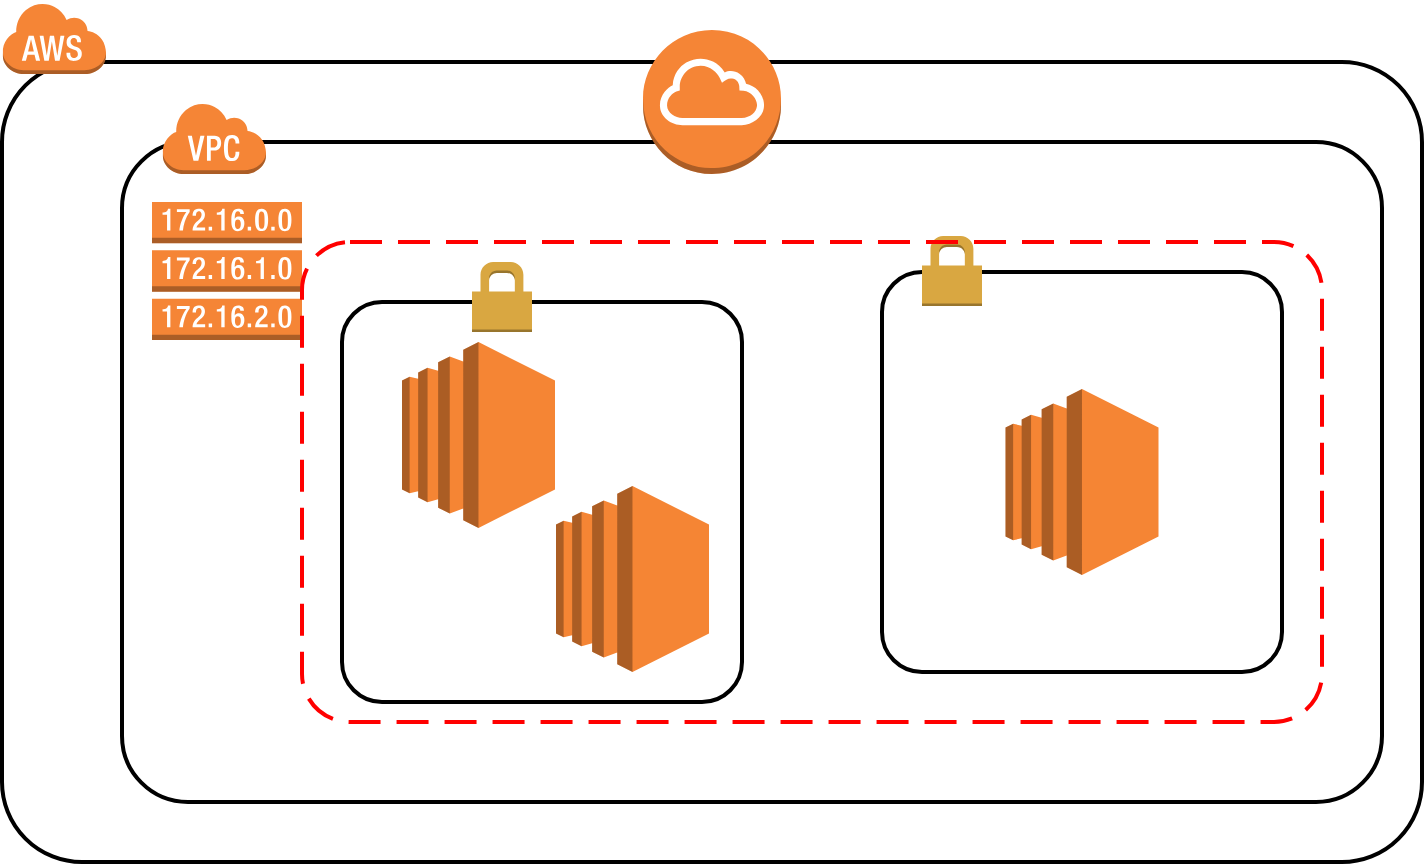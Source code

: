 <mxfile version="20.0.4" type="github">
  <diagram id="FD7IZt23Ydq0mUZpl7ho" name="Page-1">
    <mxGraphModel dx="1240" dy="689" grid="1" gridSize="10" guides="1" tooltips="1" connect="1" arrows="1" fold="1" page="1" pageScale="1" pageWidth="850" pageHeight="1100" math="0" shadow="0">
      <root>
        <mxCell id="0" />
        <mxCell id="1" parent="0" />
        <mxCell id="E0raH4Ew7oUvqQTUiT0_-4" value="" style="rounded=1;arcSize=10;dashed=0;fillColor=none;gradientColor=none;strokeWidth=2;" vertex="1" parent="1">
          <mxGeometry x="110" y="90" width="710" height="400" as="geometry" />
        </mxCell>
        <mxCell id="E0raH4Ew7oUvqQTUiT0_-2" value="" style="rounded=1;arcSize=10;dashed=0;fillColor=none;gradientColor=none;strokeWidth=2;" vertex="1" parent="1">
          <mxGeometry x="170" y="130" width="630" height="330" as="geometry" />
        </mxCell>
        <mxCell id="E0raH4Ew7oUvqQTUiT0_-3" value="" style="dashed=0;html=1;shape=mxgraph.aws3.virtual_private_cloud;fillColor=#F58536;gradientColor=none;dashed=0;" vertex="1" parent="1">
          <mxGeometry x="190" y="110" width="52" height="36" as="geometry" />
        </mxCell>
        <mxCell id="E0raH4Ew7oUvqQTUiT0_-5" value="" style="dashed=0;html=1;shape=mxgraph.aws3.cloud;fillColor=#F58536;gradientColor=none;dashed=0;" vertex="1" parent="1">
          <mxGeometry x="110" y="60" width="52" height="36" as="geometry" />
        </mxCell>
        <mxCell id="E0raH4Ew7oUvqQTUiT0_-9" value="" style="outlineConnect=0;dashed=0;verticalLabelPosition=bottom;verticalAlign=top;align=center;html=1;shape=mxgraph.aws3.route_table;fillColor=#F58536;gradientColor=none;" vertex="1" parent="1">
          <mxGeometry x="185" y="160" width="75" height="69" as="geometry" />
        </mxCell>
        <mxCell id="E0raH4Ew7oUvqQTUiT0_-10" value="" style="outlineConnect=0;dashed=0;verticalLabelPosition=bottom;verticalAlign=top;align=center;html=1;shape=mxgraph.aws3.internet_gateway;fillColor=#F58536;gradientColor=none;" vertex="1" parent="1">
          <mxGeometry x="430.5" y="74" width="69" height="72" as="geometry" />
        </mxCell>
        <mxCell id="E0raH4Ew7oUvqQTUiT0_-13" value="" style="rounded=1;arcSize=10;dashed=0;fillColor=none;gradientColor=none;strokeWidth=2;" vertex="1" parent="1">
          <mxGeometry x="280" y="210" width="200" height="200" as="geometry" />
        </mxCell>
        <mxCell id="E0raH4Ew7oUvqQTUiT0_-14" value="" style="dashed=0;html=1;shape=mxgraph.aws3.permissions;fillColor=#D9A741;gradientColor=none;dashed=0;" vertex="1" parent="1">
          <mxGeometry x="345" y="190" width="30" height="35" as="geometry" />
        </mxCell>
        <mxCell id="E0raH4Ew7oUvqQTUiT0_-15" value="" style="rounded=1;arcSize=10;dashed=0;fillColor=none;gradientColor=none;strokeWidth=2;" vertex="1" parent="1">
          <mxGeometry x="550" y="195" width="200" height="200" as="geometry" />
        </mxCell>
        <mxCell id="E0raH4Ew7oUvqQTUiT0_-16" value="" style="dashed=0;html=1;shape=mxgraph.aws3.permissions;fillColor=#D9A741;gradientColor=none;dashed=0;" vertex="1" parent="1">
          <mxGeometry x="570" y="177" width="30" height="35" as="geometry" />
        </mxCell>
        <mxCell id="E0raH4Ew7oUvqQTUiT0_-17" value="" style="rounded=1;arcSize=10;dashed=1;strokeColor=#ff0000;fillColor=none;gradientColor=none;dashPattern=8 4;strokeWidth=2;" vertex="1" parent="1">
          <mxGeometry x="260" y="180" width="510" height="240" as="geometry" />
        </mxCell>
        <mxCell id="E0raH4Ew7oUvqQTUiT0_-18" value="" style="outlineConnect=0;dashed=0;verticalLabelPosition=bottom;verticalAlign=top;align=center;html=1;shape=mxgraph.aws3.ec2;fillColor=#F58534;gradientColor=none;" vertex="1" parent="1">
          <mxGeometry x="310" y="230" width="76.5" height="93" as="geometry" />
        </mxCell>
        <mxCell id="E0raH4Ew7oUvqQTUiT0_-19" value="" style="outlineConnect=0;dashed=0;verticalLabelPosition=bottom;verticalAlign=top;align=center;html=1;shape=mxgraph.aws3.ec2;fillColor=#F58534;gradientColor=none;" vertex="1" parent="1">
          <mxGeometry x="387" y="302" width="76.5" height="93" as="geometry" />
        </mxCell>
        <mxCell id="E0raH4Ew7oUvqQTUiT0_-20" value="" style="outlineConnect=0;dashed=0;verticalLabelPosition=bottom;verticalAlign=top;align=center;html=1;shape=mxgraph.aws3.ec2;fillColor=#F58534;gradientColor=none;" vertex="1" parent="1">
          <mxGeometry x="611.75" y="253.5" width="76.5" height="93" as="geometry" />
        </mxCell>
      </root>
    </mxGraphModel>
  </diagram>
</mxfile>
